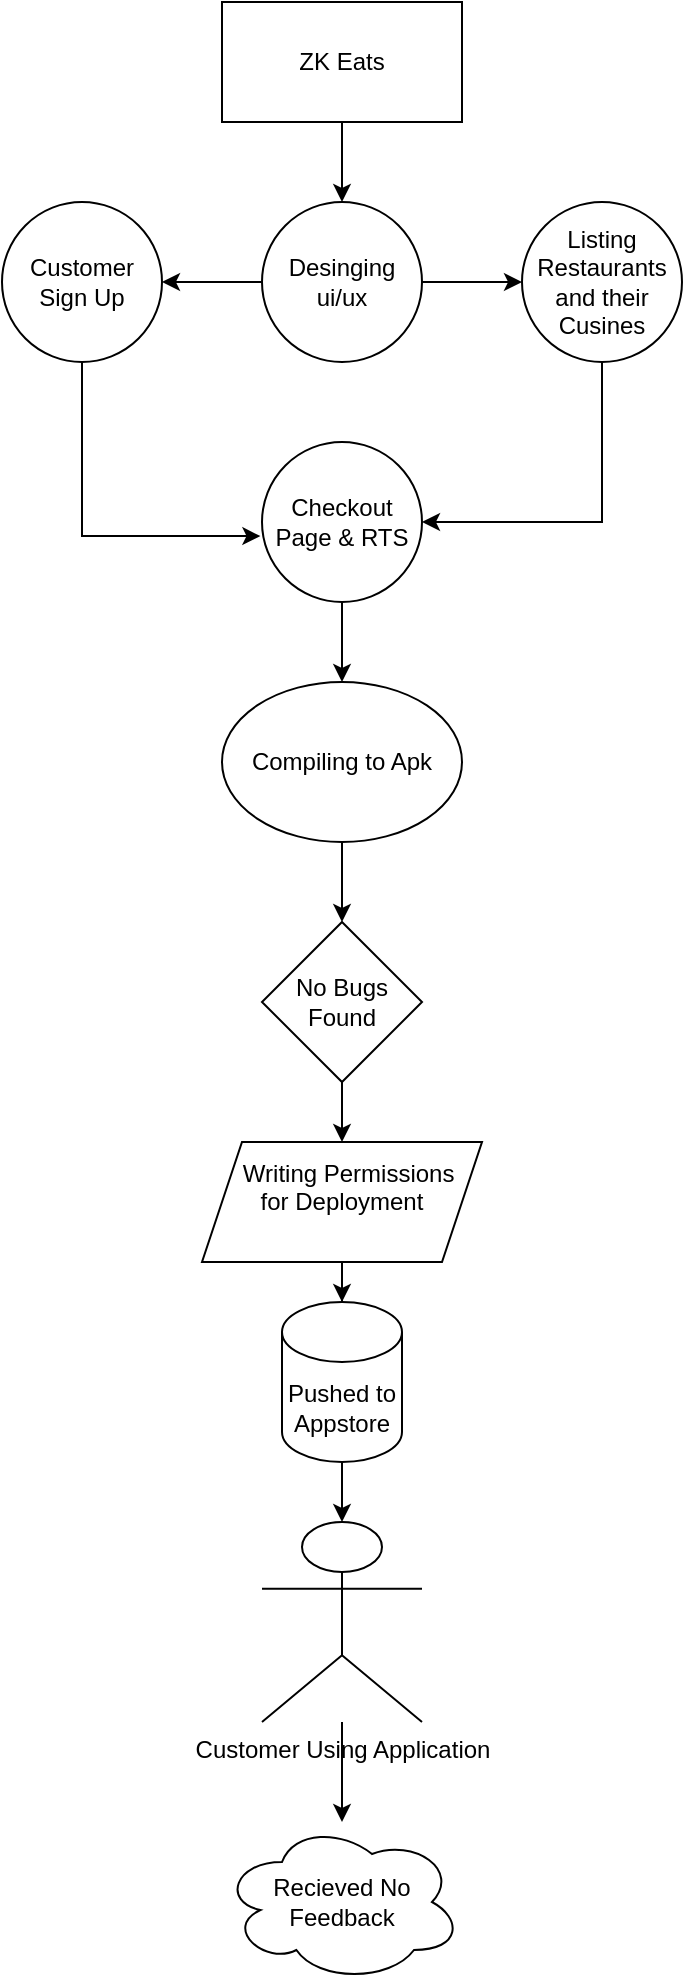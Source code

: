 <mxfile version="28.2.3">
  <diagram name="Page-1" id="2ZY4DdyfV2wYgqtDZqd-">
    <mxGraphModel dx="512" dy="562" grid="1" gridSize="10" guides="1" tooltips="1" connect="1" arrows="1" fold="1" page="1" pageScale="1" pageWidth="850" pageHeight="1100" math="0" shadow="0">
      <root>
        <mxCell id="0" />
        <mxCell id="1" parent="0" />
        <mxCell id="4dUP67VIj00Ou0xySSIr-3" value="" style="edgeStyle=orthogonalEdgeStyle;rounded=0;orthogonalLoop=1;jettySize=auto;html=1;" edge="1" parent="1" source="4dUP67VIj00Ou0xySSIr-1" target="4dUP67VIj00Ou0xySSIr-2">
          <mxGeometry relative="1" as="geometry" />
        </mxCell>
        <mxCell id="4dUP67VIj00Ou0xySSIr-1" value="ZK Eats" style="rounded=0;whiteSpace=wrap;html=1;" vertex="1" parent="1">
          <mxGeometry x="200" y="10" width="120" height="60" as="geometry" />
        </mxCell>
        <mxCell id="4dUP67VIj00Ou0xySSIr-6" value="" style="edgeStyle=orthogonalEdgeStyle;rounded=0;orthogonalLoop=1;jettySize=auto;html=1;" edge="1" parent="1" source="4dUP67VIj00Ou0xySSIr-2" target="4dUP67VIj00Ou0xySSIr-4">
          <mxGeometry relative="1" as="geometry" />
        </mxCell>
        <mxCell id="4dUP67VIj00Ou0xySSIr-7" value="" style="edgeStyle=orthogonalEdgeStyle;rounded=0;orthogonalLoop=1;jettySize=auto;html=1;" edge="1" parent="1" source="4dUP67VIj00Ou0xySSIr-2" target="4dUP67VIj00Ou0xySSIr-5">
          <mxGeometry relative="1" as="geometry" />
        </mxCell>
        <mxCell id="4dUP67VIj00Ou0xySSIr-2" value="Desinging&lt;div&gt;ui/ux&lt;/div&gt;" style="ellipse;whiteSpace=wrap;html=1;aspect=fixed;" vertex="1" parent="1">
          <mxGeometry x="220" y="110" width="80" height="80" as="geometry" />
        </mxCell>
        <mxCell id="4dUP67VIj00Ou0xySSIr-4" value="Customer Sign Up" style="ellipse;whiteSpace=wrap;html=1;aspect=fixed;" vertex="1" parent="1">
          <mxGeometry x="90" y="110" width="80" height="80" as="geometry" />
        </mxCell>
        <mxCell id="4dUP67VIj00Ou0xySSIr-27" style="edgeStyle=orthogonalEdgeStyle;rounded=0;orthogonalLoop=1;jettySize=auto;html=1;exitX=0.5;exitY=1;exitDx=0;exitDy=0;entryX=1;entryY=0.5;entryDx=0;entryDy=0;" edge="1" parent="1" source="4dUP67VIj00Ou0xySSIr-5" target="4dUP67VIj00Ou0xySSIr-8">
          <mxGeometry relative="1" as="geometry" />
        </mxCell>
        <mxCell id="4dUP67VIj00Ou0xySSIr-5" value="Listing Restaurants&lt;div&gt;and their Cusines&lt;/div&gt;" style="ellipse;whiteSpace=wrap;html=1;aspect=fixed;" vertex="1" parent="1">
          <mxGeometry x="350" y="110" width="80" height="80" as="geometry" />
        </mxCell>
        <mxCell id="4dUP67VIj00Ou0xySSIr-12" value="" style="edgeStyle=orthogonalEdgeStyle;rounded=0;orthogonalLoop=1;jettySize=auto;html=1;" edge="1" parent="1" source="4dUP67VIj00Ou0xySSIr-8" target="4dUP67VIj00Ou0xySSIr-11">
          <mxGeometry relative="1" as="geometry" />
        </mxCell>
        <mxCell id="4dUP67VIj00Ou0xySSIr-8" value="Checkout&lt;div&gt;Page &amp;amp; RTS&lt;/div&gt;" style="ellipse;whiteSpace=wrap;html=1;aspect=fixed;" vertex="1" parent="1">
          <mxGeometry x="220" y="230" width="80" height="80" as="geometry" />
        </mxCell>
        <mxCell id="4dUP67VIj00Ou0xySSIr-14" value="" style="edgeStyle=orthogonalEdgeStyle;rounded=0;orthogonalLoop=1;jettySize=auto;html=1;" edge="1" parent="1" source="4dUP67VIj00Ou0xySSIr-11" target="4dUP67VIj00Ou0xySSIr-13">
          <mxGeometry relative="1" as="geometry" />
        </mxCell>
        <mxCell id="4dUP67VIj00Ou0xySSIr-11" value="Compiling to Apk" style="ellipse;whiteSpace=wrap;html=1;" vertex="1" parent="1">
          <mxGeometry x="200" y="350" width="120" height="80" as="geometry" />
        </mxCell>
        <mxCell id="4dUP67VIj00Ou0xySSIr-16" value="" style="edgeStyle=orthogonalEdgeStyle;rounded=0;orthogonalLoop=1;jettySize=auto;html=1;" edge="1" parent="1" source="4dUP67VIj00Ou0xySSIr-13" target="4dUP67VIj00Ou0xySSIr-15">
          <mxGeometry relative="1" as="geometry" />
        </mxCell>
        <mxCell id="4dUP67VIj00Ou0xySSIr-13" value="No Bugs&lt;div&gt;Found&lt;/div&gt;" style="rhombus;whiteSpace=wrap;html=1;" vertex="1" parent="1">
          <mxGeometry x="220" y="470" width="80" height="80" as="geometry" />
        </mxCell>
        <mxCell id="4dUP67VIj00Ou0xySSIr-18" value="" style="edgeStyle=orthogonalEdgeStyle;rounded=0;orthogonalLoop=1;jettySize=auto;html=1;" edge="1" parent="1" source="4dUP67VIj00Ou0xySSIr-15" target="4dUP67VIj00Ou0xySSIr-17">
          <mxGeometry relative="1" as="geometry" />
        </mxCell>
        <mxCell id="4dUP67VIj00Ou0xySSIr-15" value="&amp;nbsp; &amp;nbsp;Writing Permissions&amp;nbsp;&lt;div&gt;for Deployment&lt;div&gt;&lt;br&gt;&lt;/div&gt;&lt;/div&gt;" style="shape=parallelogram;perimeter=parallelogramPerimeter;whiteSpace=wrap;html=1;fixedSize=1;" vertex="1" parent="1">
          <mxGeometry x="190" y="580" width="140" height="60" as="geometry" />
        </mxCell>
        <mxCell id="4dUP67VIj00Ou0xySSIr-22" value="" style="edgeStyle=orthogonalEdgeStyle;rounded=0;orthogonalLoop=1;jettySize=auto;html=1;" edge="1" parent="1" source="4dUP67VIj00Ou0xySSIr-17" target="4dUP67VIj00Ou0xySSIr-19">
          <mxGeometry relative="1" as="geometry" />
        </mxCell>
        <mxCell id="4dUP67VIj00Ou0xySSIr-17" value="Pushed to&lt;div&gt;Appstore&lt;/div&gt;" style="shape=cylinder3;whiteSpace=wrap;html=1;boundedLbl=1;backgroundOutline=1;size=15;" vertex="1" parent="1">
          <mxGeometry x="230" y="660" width="60" height="80" as="geometry" />
        </mxCell>
        <mxCell id="4dUP67VIj00Ou0xySSIr-24" value="" style="edgeStyle=orthogonalEdgeStyle;rounded=0;orthogonalLoop=1;jettySize=auto;html=1;" edge="1" parent="1" source="4dUP67VIj00Ou0xySSIr-19" target="4dUP67VIj00Ou0xySSIr-23">
          <mxGeometry relative="1" as="geometry" />
        </mxCell>
        <mxCell id="4dUP67VIj00Ou0xySSIr-19" value="Customer Using Application" style="shape=umlActor;verticalLabelPosition=bottom;verticalAlign=top;html=1;outlineConnect=0;" vertex="1" parent="1">
          <mxGeometry x="220" y="770" width="80" height="100" as="geometry" />
        </mxCell>
        <mxCell id="4dUP67VIj00Ou0xySSIr-23" value="Recieved No&lt;div&gt;Feedback&lt;/div&gt;" style="ellipse;shape=cloud;whiteSpace=wrap;html=1;" vertex="1" parent="1">
          <mxGeometry x="200" y="920" width="120" height="80" as="geometry" />
        </mxCell>
        <mxCell id="4dUP67VIj00Ou0xySSIr-26" style="edgeStyle=orthogonalEdgeStyle;rounded=0;orthogonalLoop=1;jettySize=auto;html=1;exitX=0.5;exitY=1;exitDx=0;exitDy=0;entryX=-0.01;entryY=0.588;entryDx=0;entryDy=0;entryPerimeter=0;" edge="1" parent="1" source="4dUP67VIj00Ou0xySSIr-4" target="4dUP67VIj00Ou0xySSIr-8">
          <mxGeometry relative="1" as="geometry" />
        </mxCell>
      </root>
    </mxGraphModel>
  </diagram>
</mxfile>
